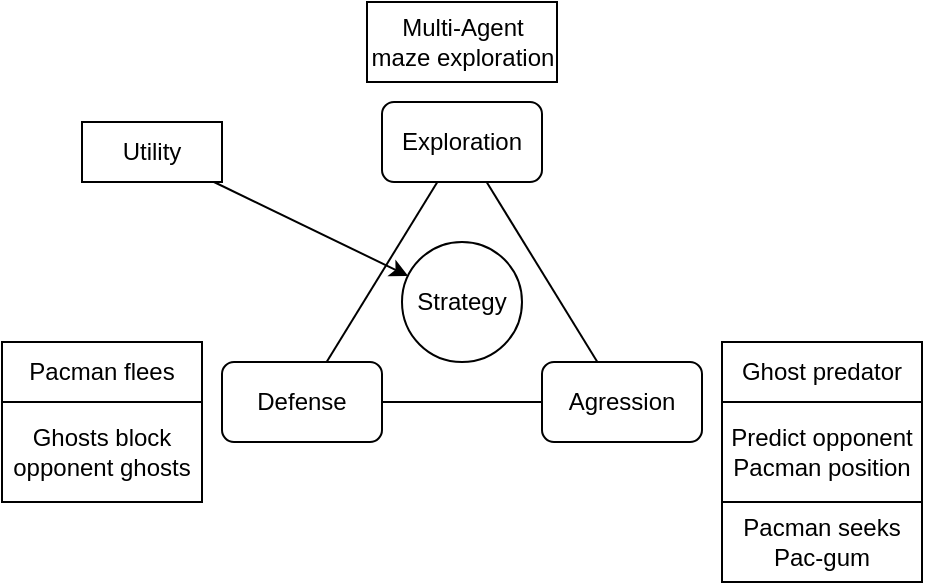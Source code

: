<mxfile>
    <diagram name="Page-1" id="JHjHdBuKQQRLe9tuodkp">
        <mxGraphModel dx="860" dy="691" grid="1" gridSize="10" guides="1" tooltips="1" connect="1" arrows="1" fold="1" page="1" pageScale="1" pageWidth="850" pageHeight="1100" math="0" shadow="0">
            <root>
                <mxCell id="0"/>
                <mxCell id="1" parent="0"/>
                <mxCell id="3" value="Exploration" style="rounded=1;whiteSpace=wrap;html=1;" parent="1" vertex="1">
                    <mxGeometry x="440" y="210" width="80" height="40" as="geometry"/>
                </mxCell>
                <mxCell id="8" style="edgeStyle=none;html=1;endArrow=none;endFill=0;" parent="1" source="4" target="3" edge="1">
                    <mxGeometry relative="1" as="geometry"/>
                </mxCell>
                <mxCell id="4" value="Agression" style="rounded=1;whiteSpace=wrap;html=1;" parent="1" vertex="1">
                    <mxGeometry x="520" y="340" width="80" height="40" as="geometry"/>
                </mxCell>
                <mxCell id="6" style="edgeStyle=none;html=1;endArrow=none;endFill=0;" parent="1" source="5" target="3" edge="1">
                    <mxGeometry relative="1" as="geometry"/>
                </mxCell>
                <mxCell id="7" style="edgeStyle=none;html=1;endArrow=none;endFill=0;" parent="1" source="5" target="4" edge="1">
                    <mxGeometry relative="1" as="geometry"/>
                </mxCell>
                <mxCell id="5" value="Defense" style="rounded=1;whiteSpace=wrap;html=1;" parent="1" vertex="1">
                    <mxGeometry x="360" y="340" width="80" height="40" as="geometry"/>
                </mxCell>
                <mxCell id="11" value="Pacman flees" style="rounded=0;whiteSpace=wrap;html=1;" parent="1" vertex="1">
                    <mxGeometry x="250" y="330" width="100" height="30" as="geometry"/>
                </mxCell>
                <mxCell id="13" value="Ghost predator" style="rounded=0;whiteSpace=wrap;html=1;" parent="1" vertex="1">
                    <mxGeometry x="610" y="330" width="100" height="30" as="geometry"/>
                </mxCell>
                <mxCell id="15" value="Predict opponent Pacman position" style="rounded=0;whiteSpace=wrap;html=1;" parent="1" vertex="1">
                    <mxGeometry x="610" y="360" width="100" height="50" as="geometry"/>
                </mxCell>
                <mxCell id="16" value="Multi-Agent maze exploration" style="rounded=0;whiteSpace=wrap;html=1;" parent="1" vertex="1">
                    <mxGeometry x="432.5" y="160" width="95" height="40" as="geometry"/>
                </mxCell>
                <mxCell id="18" value="Ghosts block opponent ghosts" style="rounded=0;whiteSpace=wrap;html=1;" vertex="1" parent="1">
                    <mxGeometry x="250" y="360" width="100" height="50" as="geometry"/>
                </mxCell>
                <mxCell id="19" value="Pacman seeks Pac-gum" style="rounded=0;whiteSpace=wrap;html=1;" vertex="1" parent="1">
                    <mxGeometry x="610" y="410" width="100" height="40" as="geometry"/>
                </mxCell>
                <mxCell id="20" value="Strategy" style="ellipse;whiteSpace=wrap;html=1;aspect=fixed;" vertex="1" parent="1">
                    <mxGeometry x="450" y="280" width="60" height="60" as="geometry"/>
                </mxCell>
                <mxCell id="22" style="edgeStyle=none;html=1;" edge="1" parent="1" source="21" target="20">
                    <mxGeometry relative="1" as="geometry"/>
                </mxCell>
                <mxCell id="21" value="Utility" style="rounded=0;whiteSpace=wrap;html=1;" vertex="1" parent="1">
                    <mxGeometry x="290" y="220" width="70" height="30" as="geometry"/>
                </mxCell>
            </root>
        </mxGraphModel>
    </diagram>
</mxfile>
